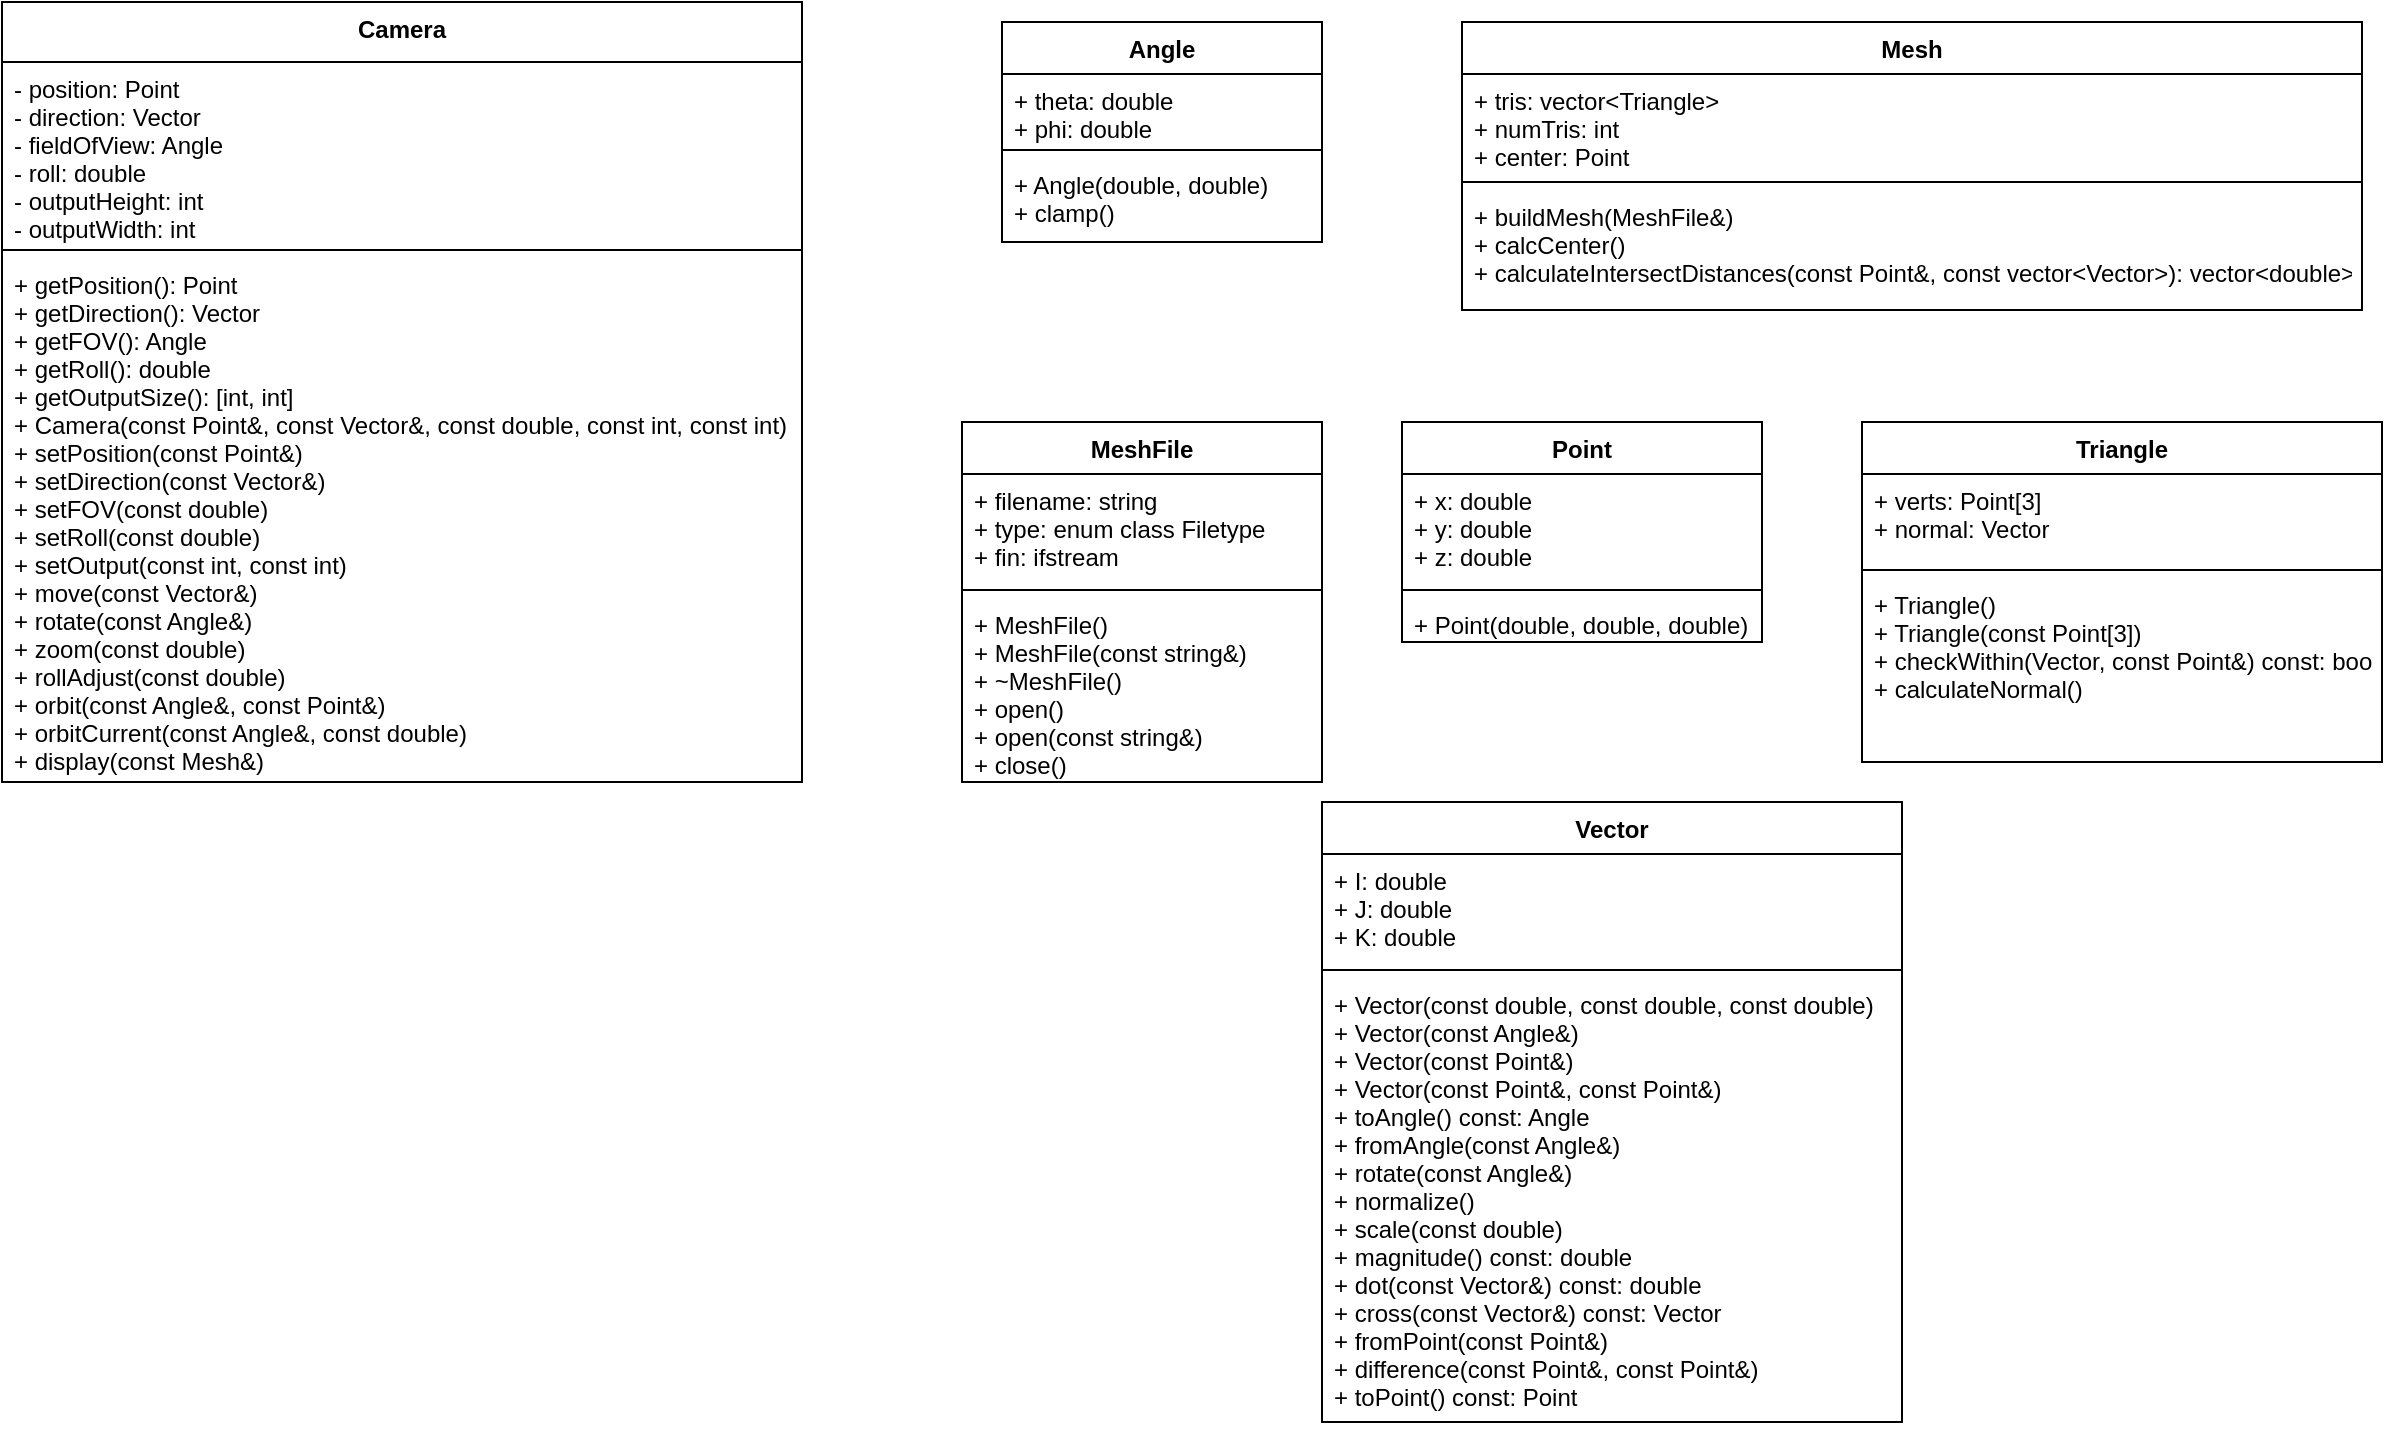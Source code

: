 <mxfile version="20.5.3" type="device"><diagram id="C5RBs43oDa-KdzZeNtuy" name="Page-1"><mxGraphModel dx="1038" dy="564" grid="1" gridSize="10" guides="1" tooltips="1" connect="1" arrows="1" fold="1" page="1" pageScale="1" pageWidth="3300" pageHeight="4681" math="0" shadow="0"><root><mxCell id="WIyWlLk6GJQsqaUBKTNV-0"/><mxCell id="WIyWlLk6GJQsqaUBKTNV-1" parent="WIyWlLk6GJQsqaUBKTNV-0"/><mxCell id="u48ruuRXlVaEef0rreVp-0" value="Camera" style="swimlane;fontStyle=1;align=center;verticalAlign=top;childLayout=stackLayout;horizontal=1;startSize=30;horizontalStack=0;resizeParent=1;resizeParentMax=0;resizeLast=0;collapsible=1;marginBottom=0;" vertex="1" parent="WIyWlLk6GJQsqaUBKTNV-1"><mxGeometry x="10" y="10" width="400" height="390" as="geometry"/></mxCell><mxCell id="u48ruuRXlVaEef0rreVp-1" value="- position: Point&#xA;- direction: Vector&#xA;- fieldOfView: Angle&#xA;- roll: double&#xA;- outputHeight: int&#xA;- outputWidth: int&#xA;" style="text;strokeColor=none;fillColor=none;align=left;verticalAlign=top;spacingLeft=4;spacingRight=4;overflow=hidden;rotatable=0;points=[[0,0.5],[1,0.5]];portConstraint=eastwest;" vertex="1" parent="u48ruuRXlVaEef0rreVp-0"><mxGeometry y="30" width="400" height="90" as="geometry"/></mxCell><mxCell id="u48ruuRXlVaEef0rreVp-2" value="" style="line;strokeWidth=1;fillColor=none;align=left;verticalAlign=middle;spacingTop=-1;spacingLeft=3;spacingRight=3;rotatable=0;labelPosition=right;points=[];portConstraint=eastwest;strokeColor=inherit;" vertex="1" parent="u48ruuRXlVaEef0rreVp-0"><mxGeometry y="120" width="400" height="8" as="geometry"/></mxCell><mxCell id="u48ruuRXlVaEef0rreVp-3" value="+ getPosition(): Point&#xA;+ getDirection(): Vector&#xA;+ getFOV(): Angle&#xA;+ getRoll(): double&#xA;+ getOutputSize(): [int, int]&#xA;+ Camera(const Point&amp;, const Vector&amp;, const double, const int, const int)&#xA;+ setPosition(const Point&amp;)&#xA;+ setDirection(const Vector&amp;)&#xA;+ setFOV(const double)&#xA;+ setRoll(const double)&#xA;+ setOutput(const int, const int)&#xA;+ move(const Vector&amp;)&#xA;+ rotate(const Angle&amp;)&#xA;+ zoom(const double)&#xA;+ rollAdjust(const double)&#xA;+ orbit(const Angle&amp;, const Point&amp;)&#xA;+ orbitCurrent(const Angle&amp;, const double)&#xA;+ display(const Mesh&amp;)&#xA;" style="text;strokeColor=none;fillColor=none;align=left;verticalAlign=top;spacingLeft=4;spacingRight=4;overflow=hidden;rotatable=0;points=[[0,0.5],[1,0.5]];portConstraint=eastwest;" vertex="1" parent="u48ruuRXlVaEef0rreVp-0"><mxGeometry y="128" width="400" height="262" as="geometry"/></mxCell><mxCell id="u48ruuRXlVaEef0rreVp-4" value="Angle" style="swimlane;fontStyle=1;align=center;verticalAlign=top;childLayout=stackLayout;horizontal=1;startSize=26;horizontalStack=0;resizeParent=1;resizeParentMax=0;resizeLast=0;collapsible=1;marginBottom=0;" vertex="1" parent="WIyWlLk6GJQsqaUBKTNV-1"><mxGeometry x="510" y="20" width="160" height="110" as="geometry"/></mxCell><mxCell id="u48ruuRXlVaEef0rreVp-5" value="+ theta: double&#xA;+ phi: double&#xA;" style="text;strokeColor=none;fillColor=none;align=left;verticalAlign=top;spacingLeft=4;spacingRight=4;overflow=hidden;rotatable=0;points=[[0,0.5],[1,0.5]];portConstraint=eastwest;" vertex="1" parent="u48ruuRXlVaEef0rreVp-4"><mxGeometry y="26" width="160" height="34" as="geometry"/></mxCell><mxCell id="u48ruuRXlVaEef0rreVp-6" value="" style="line;strokeWidth=1;fillColor=none;align=left;verticalAlign=middle;spacingTop=-1;spacingLeft=3;spacingRight=3;rotatable=0;labelPosition=right;points=[];portConstraint=eastwest;strokeColor=inherit;" vertex="1" parent="u48ruuRXlVaEef0rreVp-4"><mxGeometry y="60" width="160" height="8" as="geometry"/></mxCell><mxCell id="u48ruuRXlVaEef0rreVp-7" value="+ Angle(double, double)&#xA;+ clamp()&#xA;" style="text;strokeColor=none;fillColor=none;align=left;verticalAlign=top;spacingLeft=4;spacingRight=4;overflow=hidden;rotatable=0;points=[[0,0.5],[1,0.5]];portConstraint=eastwest;" vertex="1" parent="u48ruuRXlVaEef0rreVp-4"><mxGeometry y="68" width="160" height="42" as="geometry"/></mxCell><mxCell id="u48ruuRXlVaEef0rreVp-13" value="Mesh" style="swimlane;fontStyle=1;align=center;verticalAlign=top;childLayout=stackLayout;horizontal=1;startSize=26;horizontalStack=0;resizeParent=1;resizeParentMax=0;resizeLast=0;collapsible=1;marginBottom=0;" vertex="1" parent="WIyWlLk6GJQsqaUBKTNV-1"><mxGeometry x="740" y="20" width="450" height="144" as="geometry"/></mxCell><mxCell id="u48ruuRXlVaEef0rreVp-14" value="+ tris: vector&lt;Triangle&gt;&#xA;+ numTris: int&#xA;+ center: Point&#xA;&#xA;" style="text;strokeColor=none;fillColor=none;align=left;verticalAlign=top;spacingLeft=4;spacingRight=4;overflow=hidden;rotatable=0;points=[[0,0.5],[1,0.5]];portConstraint=eastwest;" vertex="1" parent="u48ruuRXlVaEef0rreVp-13"><mxGeometry y="26" width="450" height="50" as="geometry"/></mxCell><mxCell id="u48ruuRXlVaEef0rreVp-15" value="" style="line;strokeWidth=1;fillColor=none;align=left;verticalAlign=middle;spacingTop=-1;spacingLeft=3;spacingRight=3;rotatable=0;labelPosition=right;points=[];portConstraint=eastwest;strokeColor=inherit;" vertex="1" parent="u48ruuRXlVaEef0rreVp-13"><mxGeometry y="76" width="450" height="8" as="geometry"/></mxCell><mxCell id="u48ruuRXlVaEef0rreVp-16" value="+ buildMesh(MeshFile&amp;)&#xA;+ calcCenter()&#xA;+ calculateIntersectDistances(const Point&amp;, const vector&lt;Vector&gt;): vector&lt;double&gt;&#xA;&#xA;" style="text;strokeColor=none;fillColor=none;align=left;verticalAlign=top;spacingLeft=4;spacingRight=4;overflow=hidden;rotatable=0;points=[[0,0.5],[1,0.5]];portConstraint=eastwest;" vertex="1" parent="u48ruuRXlVaEef0rreVp-13"><mxGeometry y="84" width="450" height="60" as="geometry"/></mxCell><mxCell id="u48ruuRXlVaEef0rreVp-17" value="MeshFile" style="swimlane;fontStyle=1;align=center;verticalAlign=top;childLayout=stackLayout;horizontal=1;startSize=26;horizontalStack=0;resizeParent=1;resizeParentMax=0;resizeLast=0;collapsible=1;marginBottom=0;" vertex="1" parent="WIyWlLk6GJQsqaUBKTNV-1"><mxGeometry x="490" y="220" width="180" height="180" as="geometry"/></mxCell><mxCell id="u48ruuRXlVaEef0rreVp-18" value="+ filename: string&#xA;+ type: enum class Filetype&#xA;+ fin: ifstream&#xA;" style="text;strokeColor=none;fillColor=none;align=left;verticalAlign=top;spacingLeft=4;spacingRight=4;overflow=hidden;rotatable=0;points=[[0,0.5],[1,0.5]];portConstraint=eastwest;" vertex="1" parent="u48ruuRXlVaEef0rreVp-17"><mxGeometry y="26" width="180" height="54" as="geometry"/></mxCell><mxCell id="u48ruuRXlVaEef0rreVp-19" value="" style="line;strokeWidth=1;fillColor=none;align=left;verticalAlign=middle;spacingTop=-1;spacingLeft=3;spacingRight=3;rotatable=0;labelPosition=right;points=[];portConstraint=eastwest;strokeColor=inherit;" vertex="1" parent="u48ruuRXlVaEef0rreVp-17"><mxGeometry y="80" width="180" height="8" as="geometry"/></mxCell><mxCell id="u48ruuRXlVaEef0rreVp-20" value="+ MeshFile()&#xA;+ MeshFile(const string&amp;)&#xA;+ ~MeshFile()&#xA;+ open()&#xA;+ open(const string&amp;)&#xA;+ close()&#xA;" style="text;strokeColor=none;fillColor=none;align=left;verticalAlign=top;spacingLeft=4;spacingRight=4;overflow=hidden;rotatable=0;points=[[0,0.5],[1,0.5]];portConstraint=eastwest;" vertex="1" parent="u48ruuRXlVaEef0rreVp-17"><mxGeometry y="88" width="180" height="92" as="geometry"/></mxCell><mxCell id="u48ruuRXlVaEef0rreVp-25" value="Point" style="swimlane;fontStyle=1;align=center;verticalAlign=top;childLayout=stackLayout;horizontal=1;startSize=26;horizontalStack=0;resizeParent=1;resizeParentMax=0;resizeLast=0;collapsible=1;marginBottom=0;" vertex="1" parent="WIyWlLk6GJQsqaUBKTNV-1"><mxGeometry x="710" y="220" width="180" height="110" as="geometry"/></mxCell><mxCell id="u48ruuRXlVaEef0rreVp-26" value="+ x: double&#xA;+ y: double&#xA;+ z: double&#xA;" style="text;strokeColor=none;fillColor=none;align=left;verticalAlign=top;spacingLeft=4;spacingRight=4;overflow=hidden;rotatable=0;points=[[0,0.5],[1,0.5]];portConstraint=eastwest;" vertex="1" parent="u48ruuRXlVaEef0rreVp-25"><mxGeometry y="26" width="180" height="54" as="geometry"/></mxCell><mxCell id="u48ruuRXlVaEef0rreVp-27" value="" style="line;strokeWidth=1;fillColor=none;align=left;verticalAlign=middle;spacingTop=-1;spacingLeft=3;spacingRight=3;rotatable=0;labelPosition=right;points=[];portConstraint=eastwest;strokeColor=inherit;" vertex="1" parent="u48ruuRXlVaEef0rreVp-25"><mxGeometry y="80" width="180" height="8" as="geometry"/></mxCell><mxCell id="u48ruuRXlVaEef0rreVp-28" value="+ Point(double, double, double)" style="text;strokeColor=none;fillColor=none;align=left;verticalAlign=top;spacingLeft=4;spacingRight=4;overflow=hidden;rotatable=0;points=[[0,0.5],[1,0.5]];portConstraint=eastwest;" vertex="1" parent="u48ruuRXlVaEef0rreVp-25"><mxGeometry y="88" width="180" height="22" as="geometry"/></mxCell><mxCell id="u48ruuRXlVaEef0rreVp-29" value="Triangle" style="swimlane;fontStyle=1;align=center;verticalAlign=top;childLayout=stackLayout;horizontal=1;startSize=26;horizontalStack=0;resizeParent=1;resizeParentMax=0;resizeLast=0;collapsible=1;marginBottom=0;" vertex="1" parent="WIyWlLk6GJQsqaUBKTNV-1"><mxGeometry x="940" y="220" width="260" height="170" as="geometry"/></mxCell><mxCell id="u48ruuRXlVaEef0rreVp-30" value="+ verts: Point[3]&#xA;+ normal: Vector" style="text;strokeColor=none;fillColor=none;align=left;verticalAlign=top;spacingLeft=4;spacingRight=4;overflow=hidden;rotatable=0;points=[[0,0.5],[1,0.5]];portConstraint=eastwest;" vertex="1" parent="u48ruuRXlVaEef0rreVp-29"><mxGeometry y="26" width="260" height="44" as="geometry"/></mxCell><mxCell id="u48ruuRXlVaEef0rreVp-31" value="" style="line;strokeWidth=1;fillColor=none;align=left;verticalAlign=middle;spacingTop=-1;spacingLeft=3;spacingRight=3;rotatable=0;labelPosition=right;points=[];portConstraint=eastwest;strokeColor=inherit;" vertex="1" parent="u48ruuRXlVaEef0rreVp-29"><mxGeometry y="70" width="260" height="8" as="geometry"/></mxCell><mxCell id="u48ruuRXlVaEef0rreVp-32" value="+ Triangle()&#xA;+ Triangle(const Point[3])&#xA;+ checkWithin(Vector, const Point&amp;) const: bool&#xA;+ calculateNormal()&#xA;" style="text;strokeColor=none;fillColor=none;align=left;verticalAlign=top;spacingLeft=4;spacingRight=4;overflow=hidden;rotatable=0;points=[[0,0.5],[1,0.5]];portConstraint=eastwest;" vertex="1" parent="u48ruuRXlVaEef0rreVp-29"><mxGeometry y="78" width="260" height="92" as="geometry"/></mxCell><mxCell id="u48ruuRXlVaEef0rreVp-33" value="Vector" style="swimlane;fontStyle=1;align=center;verticalAlign=top;childLayout=stackLayout;horizontal=1;startSize=26;horizontalStack=0;resizeParent=1;resizeParentMax=0;resizeLast=0;collapsible=1;marginBottom=0;" vertex="1" parent="WIyWlLk6GJQsqaUBKTNV-1"><mxGeometry x="670" y="410" width="290" height="310" as="geometry"/></mxCell><mxCell id="u48ruuRXlVaEef0rreVp-34" value="+ I: double&#xA;+ J: double&#xA;+ K: double&#xA;" style="text;strokeColor=none;fillColor=none;align=left;verticalAlign=top;spacingLeft=4;spacingRight=4;overflow=hidden;rotatable=0;points=[[0,0.5],[1,0.5]];portConstraint=eastwest;" vertex="1" parent="u48ruuRXlVaEef0rreVp-33"><mxGeometry y="26" width="290" height="54" as="geometry"/></mxCell><mxCell id="u48ruuRXlVaEef0rreVp-35" value="" style="line;strokeWidth=1;fillColor=none;align=left;verticalAlign=middle;spacingTop=-1;spacingLeft=3;spacingRight=3;rotatable=0;labelPosition=right;points=[];portConstraint=eastwest;strokeColor=inherit;" vertex="1" parent="u48ruuRXlVaEef0rreVp-33"><mxGeometry y="80" width="290" height="8" as="geometry"/></mxCell><mxCell id="u48ruuRXlVaEef0rreVp-36" value="+ Vector(const double, const double, const double)&#xA;+ Vector(const Angle&amp;)&#xA;+ Vector(const Point&amp;)&#xA;+ Vector(const Point&amp;, const Point&amp;)&#xA;+ toAngle() const: Angle&#xA;+ fromAngle(const Angle&amp;)&#xA;+ rotate(const Angle&amp;)&#xA;+ normalize()&#xA;+ scale(const double)&#xA;+ magnitude() const: double&#xA;+ dot(const Vector&amp;) const: double&#xA;+ cross(const Vector&amp;) const: Vector&#xA;+ fromPoint(const Point&amp;)&#xA;+ difference(const Point&amp;, const Point&amp;)&#xA;+ toPoint() const: Point&#xA;" style="text;strokeColor=none;fillColor=none;align=left;verticalAlign=top;spacingLeft=4;spacingRight=4;overflow=hidden;rotatable=0;points=[[0,0.5],[1,0.5]];portConstraint=eastwest;" vertex="1" parent="u48ruuRXlVaEef0rreVp-33"><mxGeometry y="88" width="290" height="222" as="geometry"/></mxCell></root></mxGraphModel></diagram></mxfile>